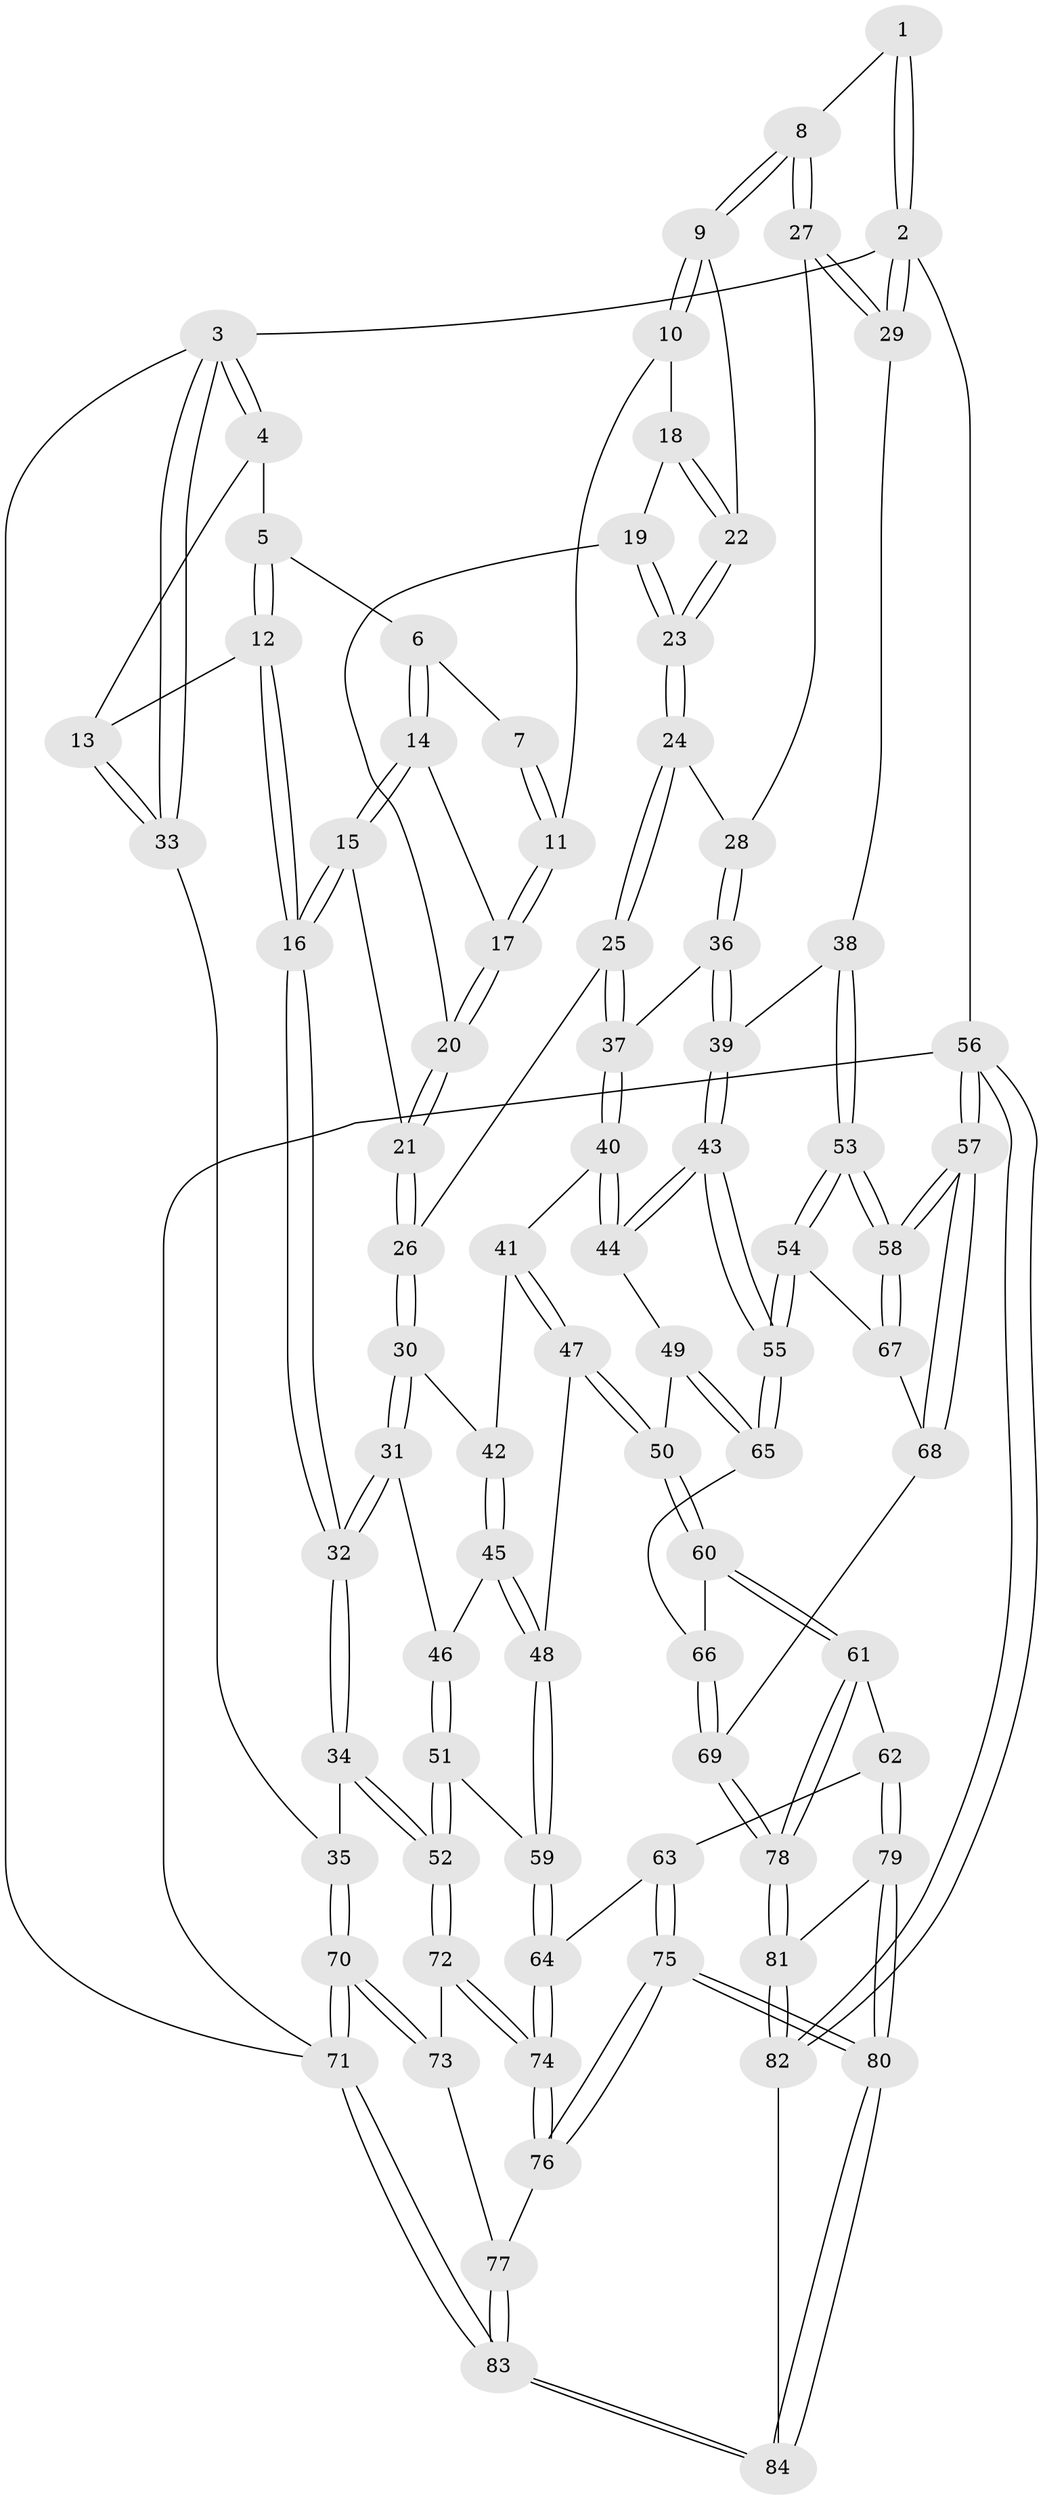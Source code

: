 // coarse degree distribution, {4: 0.5957446808510638, 5: 0.23404255319148937, 3: 0.10638297872340426, 6: 0.06382978723404255}
// Generated by graph-tools (version 1.1) at 2025/24/03/03/25 07:24:40]
// undirected, 84 vertices, 207 edges
graph export_dot {
graph [start="1"]
  node [color=gray90,style=filled];
  1 [pos="+0.8299918785377356+0"];
  2 [pos="+1+0"];
  3 [pos="+0+0"];
  4 [pos="+0.06409298180014597+0"];
  5 [pos="+0.25045835131300637+0"];
  6 [pos="+0.3329825557868425+0"];
  7 [pos="+0.66228537164852+0"];
  8 [pos="+0.7924101220398254+0.1606458172699855"];
  9 [pos="+0.7775515178349272+0.1590506755012988"];
  10 [pos="+0.6530830146483557+0.00033709710895452326"];
  11 [pos="+0.6487727911038623+0"];
  12 [pos="+0.16323456364537434+0.2423601888342556"];
  13 [pos="+0.13979179395361116+0.22943066861152175"];
  14 [pos="+0.3408567217639871+0"];
  15 [pos="+0.3228199812693684+0.21050085711157018"];
  16 [pos="+0.1907299975809347+0.262942492966502"];
  17 [pos="+0.49666841604933726+0.05148386714761726"];
  18 [pos="+0.5942986085638563+0.08432716372648949"];
  19 [pos="+0.5614465508591097+0.12259620385135932"];
  20 [pos="+0.5138407040047214+0.12984461712174758"];
  21 [pos="+0.41589946421404483+0.2347215021608769"];
  22 [pos="+0.7578746187533806+0.16749448920105592"];
  23 [pos="+0.6787577096911683+0.20566212258250352"];
  24 [pos="+0.6149210490214518+0.3098220851337842"];
  25 [pos="+0.6024777287071846+0.32317329535641354"];
  26 [pos="+0.49095499297810974+0.32450066013768514"];
  27 [pos="+0.913423807795805+0.21765140604465041"];
  28 [pos="+0.84510950137338+0.3171015427658475"];
  29 [pos="+1+0.1642657578988904"];
  30 [pos="+0.4887518800277604+0.3338645415900352"];
  31 [pos="+0.3256398086715121+0.526194897937526"];
  32 [pos="+0.15906875540728938+0.5323869926146276"];
  33 [pos="+0+0.11864573852287592"];
  34 [pos="+0.13526468799717772+0.5602613759807386"];
  35 [pos="+0+0.5627414249409851"];
  36 [pos="+0.7965315451132149+0.4277102860529052"];
  37 [pos="+0.7046542139033133+0.45520816196065766"];
  38 [pos="+1+0.34584568352489903"];
  39 [pos="+0.8652624663063591+0.4958983073750863"];
  40 [pos="+0.7013159628998975+0.46215663940394575"];
  41 [pos="+0.699309535040759+0.46359395273725745"];
  42 [pos="+0.5285020731454009+0.5007605875458495"];
  43 [pos="+0.8842153863454251+0.6157360310915423"];
  44 [pos="+0.7218789289006983+0.5253571636052625"];
  45 [pos="+0.4981475818313576+0.5879045095939047"];
  46 [pos="+0.3750956960596174+0.5507491431797656"];
  47 [pos="+0.5923987874487936+0.6269480787738716"];
  48 [pos="+0.5108306322554322+0.6078737253476856"];
  49 [pos="+0.7309476755510107+0.6478676925132955"];
  50 [pos="+0.606202969264134+0.6388956734889657"];
  51 [pos="+0.3858793405454358+0.7245178555111074"];
  52 [pos="+0.17477223422504087+0.6840593515751205"];
  53 [pos="+1+0.7619035086566541"];
  54 [pos="+0.9298494123804135+0.6983024331138192"];
  55 [pos="+0.9049231052947387+0.684649692738012"];
  56 [pos="+1+1"];
  57 [pos="+1+1"];
  58 [pos="+1+1"];
  59 [pos="+0.4509143620766405+0.7561203296294879"];
  60 [pos="+0.6236005044665339+0.8195657660575357"];
  61 [pos="+0.6202735289310316+0.8259879897084917"];
  62 [pos="+0.5667059695326955+0.8306748631161097"];
  63 [pos="+0.45957370240044926+0.7746176832703707"];
  64 [pos="+0.4537571492086849+0.7667751883202222"];
  65 [pos="+0.7918499455368575+0.6930755380515012"];
  66 [pos="+0.7658415755749087+0.7222677278726317"];
  67 [pos="+0.8161991177106666+0.8697485741166624"];
  68 [pos="+0.7955710747266824+0.8895858528712477"];
  69 [pos="+0.7674750651478792+0.8967413699697954"];
  70 [pos="+0+1"];
  71 [pos="+0+1"];
  72 [pos="+0.1738578780971886+0.7470184004123379"];
  73 [pos="+0.13699409488342143+0.7978524503558784"];
  74 [pos="+0.2804385904679865+0.8554160759455499"];
  75 [pos="+0.38340563001974337+0.9797291751498082"];
  76 [pos="+0.28949375150381657+0.8811004582157312"];
  77 [pos="+0.19391446530408923+0.9766366366795999"];
  78 [pos="+0.7020114218684262+0.9351977783914768"];
  79 [pos="+0.4916951086090895+0.9740717753743487"];
  80 [pos="+0.41670091469284354+1"];
  81 [pos="+0.7017388047687889+0.9396160978123631"];
  82 [pos="+0.7286420676317864+1"];
  83 [pos="+0.025491869380481747+1"];
  84 [pos="+0.41237912224430295+1"];
  1 -- 2;
  1 -- 2;
  1 -- 8;
  2 -- 3;
  2 -- 29;
  2 -- 29;
  2 -- 56;
  3 -- 4;
  3 -- 4;
  3 -- 33;
  3 -- 33;
  3 -- 71;
  4 -- 5;
  4 -- 13;
  5 -- 6;
  5 -- 12;
  5 -- 12;
  6 -- 7;
  6 -- 14;
  6 -- 14;
  7 -- 11;
  7 -- 11;
  8 -- 9;
  8 -- 9;
  8 -- 27;
  8 -- 27;
  9 -- 10;
  9 -- 10;
  9 -- 22;
  10 -- 11;
  10 -- 18;
  11 -- 17;
  11 -- 17;
  12 -- 13;
  12 -- 16;
  12 -- 16;
  13 -- 33;
  13 -- 33;
  14 -- 15;
  14 -- 15;
  14 -- 17;
  15 -- 16;
  15 -- 16;
  15 -- 21;
  16 -- 32;
  16 -- 32;
  17 -- 20;
  17 -- 20;
  18 -- 19;
  18 -- 22;
  18 -- 22;
  19 -- 20;
  19 -- 23;
  19 -- 23;
  20 -- 21;
  20 -- 21;
  21 -- 26;
  21 -- 26;
  22 -- 23;
  22 -- 23;
  23 -- 24;
  23 -- 24;
  24 -- 25;
  24 -- 25;
  24 -- 28;
  25 -- 26;
  25 -- 37;
  25 -- 37;
  26 -- 30;
  26 -- 30;
  27 -- 28;
  27 -- 29;
  27 -- 29;
  28 -- 36;
  28 -- 36;
  29 -- 38;
  30 -- 31;
  30 -- 31;
  30 -- 42;
  31 -- 32;
  31 -- 32;
  31 -- 46;
  32 -- 34;
  32 -- 34;
  33 -- 35;
  34 -- 35;
  34 -- 52;
  34 -- 52;
  35 -- 70;
  35 -- 70;
  36 -- 37;
  36 -- 39;
  36 -- 39;
  37 -- 40;
  37 -- 40;
  38 -- 39;
  38 -- 53;
  38 -- 53;
  39 -- 43;
  39 -- 43;
  40 -- 41;
  40 -- 44;
  40 -- 44;
  41 -- 42;
  41 -- 47;
  41 -- 47;
  42 -- 45;
  42 -- 45;
  43 -- 44;
  43 -- 44;
  43 -- 55;
  43 -- 55;
  44 -- 49;
  45 -- 46;
  45 -- 48;
  45 -- 48;
  46 -- 51;
  46 -- 51;
  47 -- 48;
  47 -- 50;
  47 -- 50;
  48 -- 59;
  48 -- 59;
  49 -- 50;
  49 -- 65;
  49 -- 65;
  50 -- 60;
  50 -- 60;
  51 -- 52;
  51 -- 52;
  51 -- 59;
  52 -- 72;
  52 -- 72;
  53 -- 54;
  53 -- 54;
  53 -- 58;
  53 -- 58;
  54 -- 55;
  54 -- 55;
  54 -- 67;
  55 -- 65;
  55 -- 65;
  56 -- 57;
  56 -- 57;
  56 -- 82;
  56 -- 82;
  56 -- 71;
  57 -- 58;
  57 -- 58;
  57 -- 68;
  57 -- 68;
  58 -- 67;
  58 -- 67;
  59 -- 64;
  59 -- 64;
  60 -- 61;
  60 -- 61;
  60 -- 66;
  61 -- 62;
  61 -- 78;
  61 -- 78;
  62 -- 63;
  62 -- 79;
  62 -- 79;
  63 -- 64;
  63 -- 75;
  63 -- 75;
  64 -- 74;
  64 -- 74;
  65 -- 66;
  66 -- 69;
  66 -- 69;
  67 -- 68;
  68 -- 69;
  69 -- 78;
  69 -- 78;
  70 -- 71;
  70 -- 71;
  70 -- 73;
  70 -- 73;
  71 -- 83;
  71 -- 83;
  72 -- 73;
  72 -- 74;
  72 -- 74;
  73 -- 77;
  74 -- 76;
  74 -- 76;
  75 -- 76;
  75 -- 76;
  75 -- 80;
  75 -- 80;
  76 -- 77;
  77 -- 83;
  77 -- 83;
  78 -- 81;
  78 -- 81;
  79 -- 80;
  79 -- 80;
  79 -- 81;
  80 -- 84;
  80 -- 84;
  81 -- 82;
  81 -- 82;
  82 -- 84;
  83 -- 84;
  83 -- 84;
}
